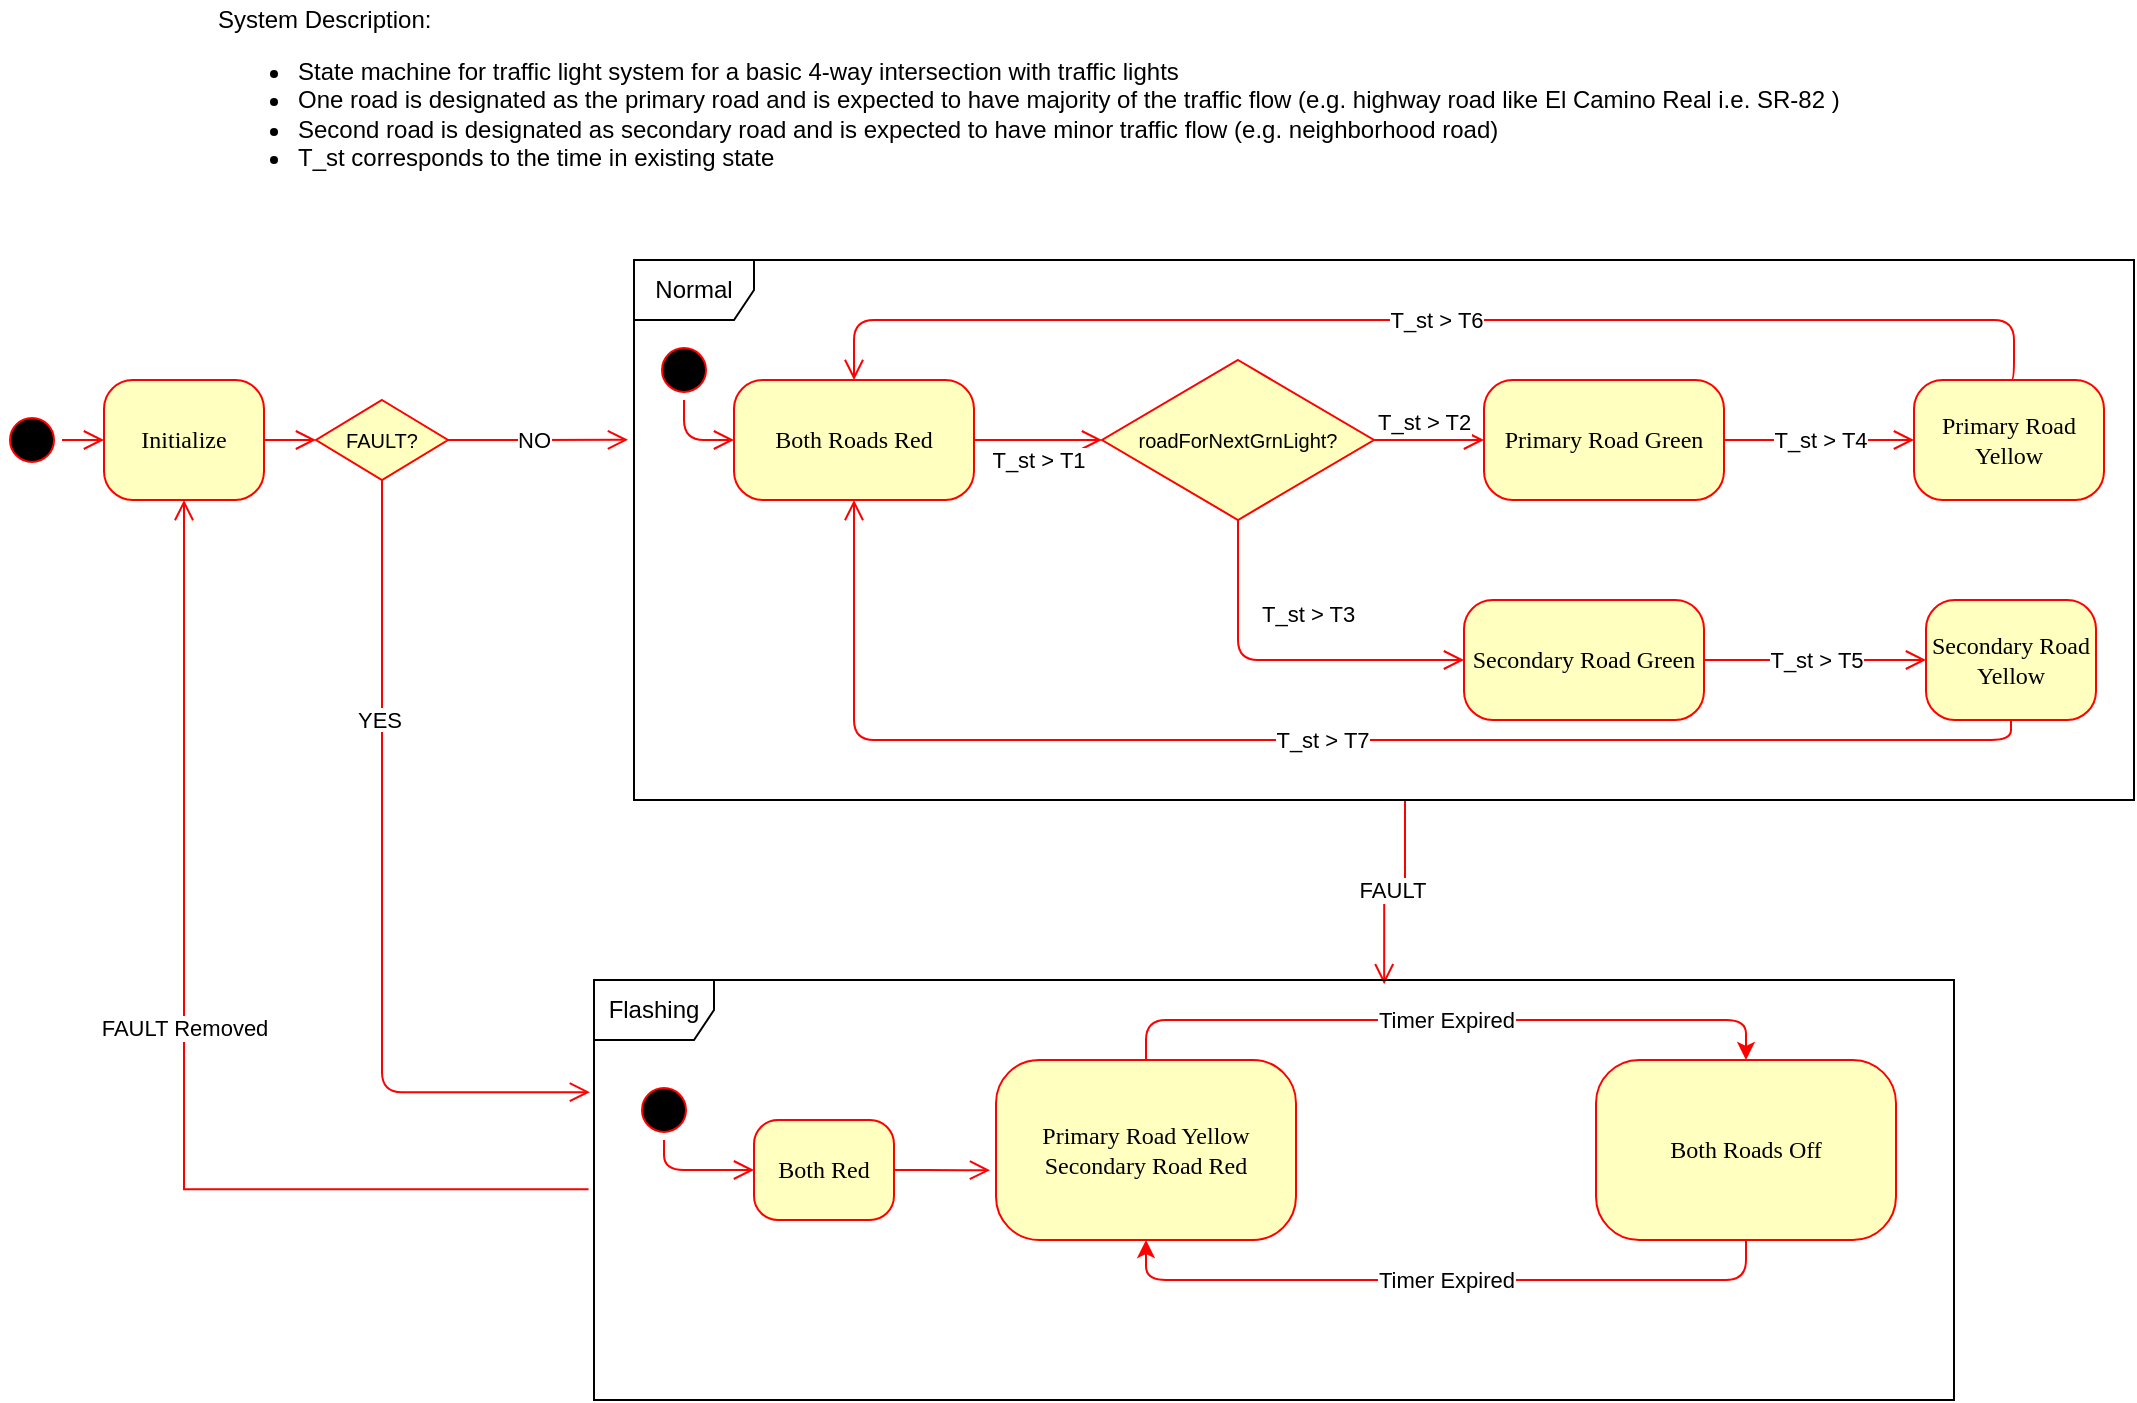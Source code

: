 <mxfile version="24.7.7" pages="2">
  <diagram name="Development" id="58cdce13-f638-feb5-8d6f-7d28b1aa9fa0">
    <mxGraphModel dx="1434" dy="738" grid="1" gridSize="10" guides="1" tooltips="1" connect="1" arrows="1" fold="1" page="1" pageScale="1" pageWidth="1100" pageHeight="850" background="none" math="0" shadow="0">
      <root>
        <mxCell id="0" />
        <mxCell id="1" parent="0" />
        <mxCell id="BRbZvfWua0Ed-t2ezXg7-1" value="System Description:&amp;nbsp;&lt;div&gt;&lt;ul&gt;&lt;li&gt;State machine for traffic light system for a basic 4-way intersection with traffic lights&lt;/li&gt;&lt;li&gt;One road is designated as the primary road and is expected to have majority of the traffic flow (e.g. highway road like El Camino Real i.e. SR-82 )&lt;/li&gt;&lt;li&gt;Second road is designated as secondary road and is expected to have minor traffic flow (e.g. neighborhood road)&lt;/li&gt;&lt;li&gt;T_st corresponds to the time in existing state&lt;/li&gt;&lt;/ul&gt;&lt;/div&gt;" style="text;html=1;align=left;verticalAlign=middle;whiteSpace=wrap;rounded=0;" parent="1" vertex="1">
          <mxGeometry x="130" y="20" width="850" height="100" as="geometry" />
        </mxCell>
        <mxCell id="BRbZvfWua0Ed-t2ezXg7-30" value="" style="edgeStyle=orthogonalEdgeStyle;html=1;verticalAlign=bottom;endArrow=open;endSize=8;strokeColor=#ff0000;rounded=0;entryX=0.581;entryY=0.01;entryDx=0;entryDy=0;entryPerimeter=0;exitX=0.514;exitY=1;exitDx=0;exitDy=0;exitPerimeter=0;" parent="1" source="jDH-KqwCGmMDvKW5Isui-21" target="BRbZvfWua0Ed-t2ezXg7-38" edge="1">
          <mxGeometry relative="1" as="geometry">
            <mxPoint x="643" y="470" as="targetPoint" />
            <mxPoint x="710" y="450" as="sourcePoint" />
          </mxGeometry>
        </mxCell>
        <mxCell id="BRbZvfWua0Ed-t2ezXg7-37" value="FAULT" style="edgeLabel;html=1;align=center;verticalAlign=middle;resizable=0;points=[];" parent="BRbZvfWua0Ed-t2ezXg7-30" vertex="1" connectable="0">
          <mxGeometry relative="1" as="geometry">
            <mxPoint as="offset" />
          </mxGeometry>
        </mxCell>
        <mxCell id="BRbZvfWua0Ed-t2ezXg7-31" value="FAULT Removed" style="edgeStyle=orthogonalEdgeStyle;html=1;verticalAlign=bottom;endArrow=open;endSize=8;strokeColor=#ff0000;rounded=0;entryX=0.5;entryY=1;entryDx=0;entryDy=0;exitX=-0.004;exitY=0.498;exitDx=0;exitDy=0;exitPerimeter=0;" parent="1" source="BRbZvfWua0Ed-t2ezXg7-38" target="jDH-KqwCGmMDvKW5Isui-2" edge="1">
          <mxGeometry relative="1" as="geometry">
            <mxPoint x="180" y="270" as="targetPoint" />
            <mxPoint x="653" y="431" as="sourcePoint" />
          </mxGeometry>
        </mxCell>
        <mxCell id="BRbZvfWua0Ed-t2ezXg7-38" value="Flashing" style="shape=umlFrame;whiteSpace=wrap;html=1;pointerEvents=0;" parent="1" vertex="1">
          <mxGeometry x="320" y="510" width="680" height="210" as="geometry" />
        </mxCell>
        <mxCell id="BRbZvfWua0Ed-t2ezXg7-45" value="Timer Expired" style="edgeStyle=orthogonalEdgeStyle;rounded=1;orthogonalLoop=1;jettySize=auto;html=1;curved=0;fillColor=#e51400;strokeColor=#ff0000;entryX=0.5;entryY=0;entryDx=0;entryDy=0;exitX=0.5;exitY=0;exitDx=0;exitDy=0;" parent="1" source="BRbZvfWua0Ed-t2ezXg7-39" target="BRbZvfWua0Ed-t2ezXg7-40" edge="1">
          <mxGeometry relative="1" as="geometry">
            <mxPoint x="791" y="595" as="targetPoint" />
          </mxGeometry>
        </mxCell>
        <mxCell id="BRbZvfWua0Ed-t2ezXg7-39" value="Primary Road Yellow&lt;div&gt;Secondary Road Red&lt;/div&gt;" style="rounded=1;whiteSpace=wrap;html=1;arcSize=24;fillColor=#ffffc0;strokeColor=#ff0000;shadow=0;comic=0;labelBackgroundColor=none;fontFamily=Verdana;fontSize=12;fontColor=#000000;align=center;" parent="1" vertex="1">
          <mxGeometry x="521" y="550" width="150" height="90" as="geometry" />
        </mxCell>
        <mxCell id="BRbZvfWua0Ed-t2ezXg7-40" value="Both Roads Off" style="rounded=1;whiteSpace=wrap;html=1;arcSize=24;fillColor=#ffffc0;strokeColor=#ff0000;shadow=0;comic=0;labelBackgroundColor=none;fontFamily=Verdana;fontSize=12;fontColor=#000000;align=center;" parent="1" vertex="1">
          <mxGeometry x="821" y="550" width="150" height="90" as="geometry" />
        </mxCell>
        <mxCell id="BRbZvfWua0Ed-t2ezXg7-46" value="Timer Expired" style="edgeStyle=orthogonalEdgeStyle;rounded=1;orthogonalLoop=1;jettySize=auto;html=1;curved=0;fillColor=#e51400;strokeColor=#ff0000;entryX=0.5;entryY=1;entryDx=0;entryDy=0;exitX=0.5;exitY=1;exitDx=0;exitDy=0;" parent="1" source="BRbZvfWua0Ed-t2ezXg7-40" target="BRbZvfWua0Ed-t2ezXg7-39" edge="1">
          <mxGeometry relative="1" as="geometry">
            <mxPoint x="606" y="560" as="sourcePoint" />
            <mxPoint x="906" y="560" as="targetPoint" />
          </mxGeometry>
        </mxCell>
        <mxCell id="BRbZvfWua0Ed-t2ezXg7-48" value="" style="ellipse;html=1;shape=startState;fillColor=#000000;strokeColor=#ff0000;" parent="1" vertex="1">
          <mxGeometry x="340" y="560" width="30" height="30" as="geometry" />
        </mxCell>
        <mxCell id="BRbZvfWua0Ed-t2ezXg7-49" value="" style="edgeStyle=orthogonalEdgeStyle;html=1;verticalAlign=bottom;endArrow=open;endSize=8;strokeColor=#ff0000;rounded=1;entryX=0;entryY=0.5;entryDx=0;entryDy=0;exitX=0.5;exitY=1;exitDx=0;exitDy=0;curved=0;" parent="1" source="BRbZvfWua0Ed-t2ezXg7-48" target="BRbZvfWua0Ed-t2ezXg7-50" edge="1">
          <mxGeometry relative="1" as="geometry">
            <mxPoint x="410" y="620" as="targetPoint" />
          </mxGeometry>
        </mxCell>
        <mxCell id="BRbZvfWua0Ed-t2ezXg7-50" value="Both Red" style="rounded=1;whiteSpace=wrap;html=1;arcSize=24;fillColor=#ffffc0;strokeColor=#ff0000;shadow=0;comic=0;labelBackgroundColor=none;fontFamily=Verdana;fontSize=12;fontColor=#000000;align=center;" parent="1" vertex="1">
          <mxGeometry x="400" y="580" width="70" height="50" as="geometry" />
        </mxCell>
        <mxCell id="BRbZvfWua0Ed-t2ezXg7-51" value="" style="edgeStyle=orthogonalEdgeStyle;html=1;verticalAlign=bottom;endArrow=open;endSize=8;strokeColor=#ff0000;rounded=1;entryX=-0.02;entryY=0.613;entryDx=0;entryDy=0;exitX=1;exitY=0.5;exitDx=0;exitDy=0;curved=0;entryPerimeter=0;" parent="1" source="BRbZvfWua0Ed-t2ezXg7-50" target="BRbZvfWua0Ed-t2ezXg7-39" edge="1">
          <mxGeometry relative="1" as="geometry">
            <mxPoint x="410" y="615" as="targetPoint" />
            <mxPoint x="365" y="600" as="sourcePoint" />
          </mxGeometry>
        </mxCell>
        <mxCell id="jDH-KqwCGmMDvKW5Isui-1" value="" style="ellipse;html=1;shape=startState;fillColor=#000000;strokeColor=#ff0000;rounded=1;shadow=0;comic=0;labelBackgroundColor=none;fontFamily=Verdana;fontSize=12;fontColor=#000000;align=center;direction=south;" parent="1" vertex="1">
          <mxGeometry x="24" y="225" width="30" height="30" as="geometry" />
        </mxCell>
        <mxCell id="jDH-KqwCGmMDvKW5Isui-2" value="Initialize" style="rounded=1;whiteSpace=wrap;html=1;arcSize=24;fillColor=#ffffc0;strokeColor=#ff0000;shadow=0;comic=0;labelBackgroundColor=none;fontFamily=Verdana;fontSize=12;fontColor=#000000;align=center;" parent="1" vertex="1">
          <mxGeometry x="75" y="210" width="80" height="60" as="geometry" />
        </mxCell>
        <mxCell id="jDH-KqwCGmMDvKW5Isui-3" value="&lt;span style=&quot;font-family: Helvetica; font-size: 11px; text-align: center; background-color: rgb(255, 255, 255);&quot;&gt;NO&lt;/span&gt;" style="edgeStyle=orthogonalEdgeStyle;html=1;exitX=1;exitY=0.5;labelBackgroundColor=none;endArrow=open;endSize=8;strokeColor=#ff0000;fontFamily=Verdana;fontSize=12;align=left;exitDx=0;exitDy=0;entryX=-0.004;entryY=0.333;entryDx=0;entryDy=0;entryPerimeter=0;" parent="1" source="LNLVfgId0lcRBu6n6SVY-3" target="jDH-KqwCGmMDvKW5Isui-21" edge="1">
          <mxGeometry x="-0.267" relative="1" as="geometry">
            <Array as="points">
              <mxPoint x="280" y="240" />
              <mxPoint x="280" y="240" />
            </Array>
            <mxPoint as="offset" />
          </mxGeometry>
        </mxCell>
        <mxCell id="jDH-KqwCGmMDvKW5Isui-4" style="edgeStyle=orthogonalEdgeStyle;html=1;labelBackgroundColor=none;endArrow=open;endSize=8;strokeColor=#ff0000;fontFamily=Verdana;fontSize=12;align=left;" parent="1" source="jDH-KqwCGmMDvKW5Isui-1" target="jDH-KqwCGmMDvKW5Isui-2" edge="1">
          <mxGeometry relative="1" as="geometry" />
        </mxCell>
        <mxCell id="jDH-KqwCGmMDvKW5Isui-5" value="Primary Road Green" style="rounded=1;whiteSpace=wrap;html=1;arcSize=24;fillColor=#ffffc0;strokeColor=#ff0000;shadow=0;comic=0;labelBackgroundColor=none;fontFamily=Verdana;fontSize=12;fontColor=#000000;align=center;" parent="1" vertex="1">
          <mxGeometry x="765" y="210" width="120" height="60" as="geometry" />
        </mxCell>
        <mxCell id="jDH-KqwCGmMDvKW5Isui-6" value="Primary Road Yellow" style="rounded=1;whiteSpace=wrap;html=1;arcSize=24;fillColor=#ffffc0;strokeColor=#ff0000;shadow=0;comic=0;labelBackgroundColor=none;fontFamily=Verdana;fontSize=12;fontColor=#000000;align=center;" parent="1" vertex="1">
          <mxGeometry x="980" y="210" width="95" height="60" as="geometry" />
        </mxCell>
        <mxCell id="jDH-KqwCGmMDvKW5Isui-7" value="Both Roads Red" style="rounded=1;whiteSpace=wrap;html=1;arcSize=24;fillColor=#ffffc0;strokeColor=#ff0000;shadow=0;comic=0;labelBackgroundColor=none;fontFamily=Verdana;fontSize=12;fontColor=#000000;align=center;" parent="1" vertex="1">
          <mxGeometry x="390" y="210" width="120" height="60" as="geometry" />
        </mxCell>
        <mxCell id="jDH-KqwCGmMDvKW5Isui-8" style="edgeStyle=orthogonalEdgeStyle;html=1;exitX=1;exitY=0.5;labelBackgroundColor=none;endArrow=open;endSize=8;strokeColor=#ff0000;fontFamily=Verdana;fontSize=12;align=left;exitDx=0;exitDy=0;entryX=0;entryY=0.5;entryDx=0;entryDy=0;" parent="1" source="jDH-KqwCGmMDvKW5Isui-7" target="jDH-KqwCGmMDvKW5Isui-18" edge="1">
          <mxGeometry relative="1" as="geometry">
            <Array as="points" />
            <mxPoint x="605" y="240" as="sourcePoint" />
            <mxPoint x="515" y="250" as="targetPoint" />
          </mxGeometry>
        </mxCell>
        <mxCell id="jDH-KqwCGmMDvKW5Isui-9" value="T_st &amp;gt; T1" style="edgeLabel;html=1;align=center;verticalAlign=middle;resizable=0;points=[];" parent="jDH-KqwCGmMDvKW5Isui-8" vertex="1" connectable="0">
          <mxGeometry relative="1" as="geometry">
            <mxPoint y="10" as="offset" />
          </mxGeometry>
        </mxCell>
        <mxCell id="jDH-KqwCGmMDvKW5Isui-10" style="edgeStyle=orthogonalEdgeStyle;html=1;exitX=0.5;exitY=0;labelBackgroundColor=none;endArrow=open;endSize=8;strokeColor=#ff0000;fontFamily=Verdana;fontSize=12;align=left;exitDx=0;exitDy=0;entryX=0.5;entryY=0;entryDx=0;entryDy=0;" parent="1" source="jDH-KqwCGmMDvKW5Isui-6" target="jDH-KqwCGmMDvKW5Isui-7" edge="1">
          <mxGeometry relative="1" as="geometry">
            <Array as="points">
              <mxPoint x="1030" y="210" />
              <mxPoint x="1030" y="180" />
              <mxPoint x="450" y="180" />
            </Array>
            <mxPoint x="485" y="270" as="sourcePoint" />
            <mxPoint x="545" y="210" as="targetPoint" />
          </mxGeometry>
        </mxCell>
        <mxCell id="jDH-KqwCGmMDvKW5Isui-11" value="T_st &amp;gt; T6" style="edgeLabel;html=1;align=center;verticalAlign=middle;resizable=0;points=[];" parent="jDH-KqwCGmMDvKW5Isui-10" vertex="1" connectable="0">
          <mxGeometry relative="1" as="geometry">
            <mxPoint as="offset" />
          </mxGeometry>
        </mxCell>
        <mxCell id="jDH-KqwCGmMDvKW5Isui-12" value="Secondary Road Green" style="rounded=1;whiteSpace=wrap;html=1;arcSize=24;fillColor=#ffffc0;strokeColor=#ff0000;shadow=0;comic=0;labelBackgroundColor=none;fontFamily=Verdana;fontSize=12;fontColor=#000000;align=center;" parent="1" vertex="1">
          <mxGeometry x="755" y="320" width="120" height="60" as="geometry" />
        </mxCell>
        <mxCell id="jDH-KqwCGmMDvKW5Isui-13" value="Secondary Road Yellow" style="rounded=1;whiteSpace=wrap;html=1;arcSize=24;fillColor=#ffffc0;strokeColor=#ff0000;shadow=0;comic=0;labelBackgroundColor=none;fontFamily=Verdana;fontSize=12;fontColor=#000000;align=center;" parent="1" vertex="1">
          <mxGeometry x="986" y="320" width="85" height="60" as="geometry" />
        </mxCell>
        <mxCell id="jDH-KqwCGmMDvKW5Isui-14" style="edgeStyle=orthogonalEdgeStyle;html=1;exitX=1;exitY=0.5;labelBackgroundColor=none;endArrow=open;endSize=8;strokeColor=#ff0000;fontFamily=Verdana;fontSize=12;align=left;exitDx=0;exitDy=0;entryX=0;entryY=0.5;entryDx=0;entryDy=0;" parent="1" source="jDH-KqwCGmMDvKW5Isui-12" target="jDH-KqwCGmMDvKW5Isui-13" edge="1">
          <mxGeometry relative="1" as="geometry">
            <Array as="points" />
            <mxPoint x="559" y="370" as="sourcePoint" />
            <mxPoint x="609" y="370" as="targetPoint" />
          </mxGeometry>
        </mxCell>
        <mxCell id="jDH-KqwCGmMDvKW5Isui-15" value="T_st &amp;gt; T5" style="edgeLabel;html=1;align=center;verticalAlign=middle;resizable=0;points=[];" parent="jDH-KqwCGmMDvKW5Isui-14" vertex="1" connectable="0">
          <mxGeometry relative="1" as="geometry">
            <mxPoint as="offset" />
          </mxGeometry>
        </mxCell>
        <mxCell id="jDH-KqwCGmMDvKW5Isui-16" style="edgeStyle=orthogonalEdgeStyle;html=1;exitX=0.5;exitY=1;labelBackgroundColor=none;endArrow=open;endSize=8;strokeColor=#ff0000;fontFamily=Verdana;fontSize=12;align=left;exitDx=0;exitDy=0;entryX=0.5;entryY=1;entryDx=0;entryDy=0;" parent="1" source="jDH-KqwCGmMDvKW5Isui-13" target="jDH-KqwCGmMDvKW5Isui-7" edge="1">
          <mxGeometry relative="1" as="geometry">
            <Array as="points" />
            <mxPoint x="550" y="260" as="sourcePoint" />
            <mxPoint x="600" y="260" as="targetPoint" />
          </mxGeometry>
        </mxCell>
        <mxCell id="jDH-KqwCGmMDvKW5Isui-17" value="T_st &amp;gt; T7" style="edgeLabel;html=1;align=center;verticalAlign=middle;resizable=0;points=[];" parent="jDH-KqwCGmMDvKW5Isui-16" vertex="1" connectable="0">
          <mxGeometry relative="1" as="geometry">
            <mxPoint as="offset" />
          </mxGeometry>
        </mxCell>
        <mxCell id="jDH-KqwCGmMDvKW5Isui-18" value="&lt;font style=&quot;font-size: 10px;&quot;&gt;roadForNextGrnLight?&lt;/font&gt;" style="rhombus;whiteSpace=wrap;html=1;fontColor=#000000;fillColor=#ffffc0;strokeColor=#ff0000;" parent="1" vertex="1">
          <mxGeometry x="574" y="200" width="136" height="80" as="geometry" />
        </mxCell>
        <mxCell id="jDH-KqwCGmMDvKW5Isui-19" value="&lt;span style=&quot;text-align: center;&quot;&gt;T_st &amp;gt; T2&lt;/span&gt;" style="edgeStyle=orthogonalEdgeStyle;html=1;align=left;verticalAlign=bottom;endArrow=open;endSize=8;strokeColor=#ff0000;rounded=0;entryX=0;entryY=0.5;entryDx=0;entryDy=0;" parent="1" source="jDH-KqwCGmMDvKW5Isui-18" target="jDH-KqwCGmMDvKW5Isui-5" edge="1">
          <mxGeometry x="-1" relative="1" as="geometry">
            <mxPoint x="755" y="240" as="targetPoint" />
          </mxGeometry>
        </mxCell>
        <mxCell id="jDH-KqwCGmMDvKW5Isui-20" value="&lt;span style=&quot;text-align: center;&quot;&gt;T_st &amp;gt; T3&lt;/span&gt;" style="edgeStyle=orthogonalEdgeStyle;html=1;align=left;verticalAlign=top;endArrow=open;endSize=8;strokeColor=#ff0000;rounded=1;entryX=0;entryY=0.5;entryDx=0;entryDy=0;curved=0;exitX=0.5;exitY=1;exitDx=0;exitDy=0;" parent="1" source="jDH-KqwCGmMDvKW5Isui-18" target="jDH-KqwCGmMDvKW5Isui-12" edge="1">
          <mxGeometry x="-0.634" y="10" relative="1" as="geometry">
            <mxPoint x="685" y="320" as="targetPoint" />
            <Array as="points">
              <mxPoint x="642" y="350" />
            </Array>
            <mxPoint as="offset" />
          </mxGeometry>
        </mxCell>
        <mxCell id="jDH-KqwCGmMDvKW5Isui-21" value="Normal" style="shape=umlFrame;whiteSpace=wrap;html=1;pointerEvents=0;" parent="1" vertex="1">
          <mxGeometry x="340" y="150" width="750" height="270" as="geometry" />
        </mxCell>
        <mxCell id="jDH-KqwCGmMDvKW5Isui-22" value="" style="ellipse;html=1;shape=startState;fillColor=#000000;strokeColor=#ff0000;" parent="1" vertex="1">
          <mxGeometry x="350" y="190" width="30" height="30" as="geometry" />
        </mxCell>
        <mxCell id="jDH-KqwCGmMDvKW5Isui-23" value="" style="edgeStyle=orthogonalEdgeStyle;html=1;verticalAlign=bottom;endArrow=open;endSize=8;strokeColor=#ff0000;rounded=1;entryX=0;entryY=0.5;entryDx=0;entryDy=0;exitX=0.5;exitY=1;exitDx=0;exitDy=0;curved=0;" parent="1" source="jDH-KqwCGmMDvKW5Isui-22" target="jDH-KqwCGmMDvKW5Isui-7" edge="1">
          <mxGeometry relative="1" as="geometry">
            <mxPoint x="395" y="299" as="targetPoint" />
          </mxGeometry>
        </mxCell>
        <mxCell id="jDH-KqwCGmMDvKW5Isui-24" value="t" style="edgeStyle=orthogonalEdgeStyle;html=1;exitX=1;exitY=0.5;labelBackgroundColor=none;endArrow=open;endSize=8;strokeColor=#ff0000;fontFamily=Verdana;fontSize=12;align=left;exitDx=0;exitDy=0;entryX=0;entryY=0.5;entryDx=0;entryDy=0;" parent="1" source="jDH-KqwCGmMDvKW5Isui-5" target="jDH-KqwCGmMDvKW5Isui-6" edge="1">
          <mxGeometry relative="1" as="geometry">
            <Array as="points" />
            <mxPoint x="885" y="360" as="sourcePoint" />
            <mxPoint x="996" y="360" as="targetPoint" />
          </mxGeometry>
        </mxCell>
        <mxCell id="jDH-KqwCGmMDvKW5Isui-25" value="T_st &amp;gt; T4" style="edgeLabel;html=1;align=center;verticalAlign=middle;resizable=0;points=[];" parent="jDH-KqwCGmMDvKW5Isui-24" vertex="1" connectable="0">
          <mxGeometry relative="1" as="geometry">
            <mxPoint as="offset" />
          </mxGeometry>
        </mxCell>
        <mxCell id="LNLVfgId0lcRBu6n6SVY-4" value="" style="edgeStyle=orthogonalEdgeStyle;html=1;exitX=1;exitY=0.5;labelBackgroundColor=none;endArrow=open;endSize=8;strokeColor=#ff0000;fontFamily=Verdana;fontSize=12;align=left;exitDx=0;exitDy=0;entryX=0;entryY=0.5;entryDx=0;entryDy=0;" edge="1" parent="1" source="jDH-KqwCGmMDvKW5Isui-2" target="LNLVfgId0lcRBu6n6SVY-3">
          <mxGeometry x="-0.44" relative="1" as="geometry">
            <Array as="points" />
            <mxPoint x="-1" as="offset" />
            <mxPoint x="180" y="240" as="sourcePoint" />
            <mxPoint x="317" y="240" as="targetPoint" />
          </mxGeometry>
        </mxCell>
        <mxCell id="LNLVfgId0lcRBu6n6SVY-3" value="&lt;font style=&quot;font-size: 10px;&quot;&gt;FAULT?&lt;/font&gt;" style="rhombus;whiteSpace=wrap;html=1;fontColor=#000000;fillColor=#ffffc0;strokeColor=#ff0000;" vertex="1" parent="1">
          <mxGeometry x="181" y="220" width="66" height="40" as="geometry" />
        </mxCell>
        <mxCell id="LNLVfgId0lcRBu6n6SVY-7" value="&lt;span style=&quot;font-family: Helvetica; font-size: 11px; text-align: center; background-color: rgb(255, 255, 255);&quot;&gt;YES&lt;/span&gt;" style="edgeStyle=orthogonalEdgeStyle;html=1;exitX=0.5;exitY=1;labelBackgroundColor=none;endArrow=open;endSize=8;strokeColor=#ff0000;fontFamily=Verdana;fontSize=12;align=left;exitDx=0;exitDy=0;entryX=-0.003;entryY=0.267;entryDx=0;entryDy=0;entryPerimeter=0;" edge="1" parent="1" source="LNLVfgId0lcRBu6n6SVY-3" target="BRbZvfWua0Ed-t2ezXg7-38">
          <mxGeometry x="-0.415" y="-14" relative="1" as="geometry">
            <Array as="points">
              <mxPoint x="214" y="566" />
            </Array>
            <mxPoint as="offset" />
            <mxPoint x="257" y="250" as="sourcePoint" />
            <mxPoint x="347" y="250" as="targetPoint" />
          </mxGeometry>
        </mxCell>
      </root>
    </mxGraphModel>
  </diagram>
  <diagram name="TrafficLight_v1.0.0" id="o9gIGF37k6jqkOas-4De">
    <mxGraphModel dx="1434" dy="738" grid="0" gridSize="10" guides="1" tooltips="1" connect="1" arrows="1" fold="1" page="1" pageScale="1" pageWidth="1100" pageHeight="850" background="none" math="0" shadow="0">
      <root>
        <mxCell id="3vCllr6LxMNnYbpR1g6r-0" />
        <mxCell id="3vCllr6LxMNnYbpR1g6r-1" parent="3vCllr6LxMNnYbpR1g6r-0" />
        <mxCell id="3vCllr6LxMNnYbpR1g6r-2" value="" style="ellipse;html=1;shape=startState;fillColor=#000000;strokeColor=#ff0000;rounded=1;shadow=0;comic=0;labelBackgroundColor=none;fontFamily=Verdana;fontSize=12;fontColor=#000000;align=center;direction=south;" parent="3vCllr6LxMNnYbpR1g6r-1" vertex="1">
          <mxGeometry x="40" y="225" width="30" height="30" as="geometry" />
        </mxCell>
        <mxCell id="3vCllr6LxMNnYbpR1g6r-3" value="Initialize" style="rounded=1;whiteSpace=wrap;html=1;arcSize=24;fillColor=#ffffc0;strokeColor=#ff0000;shadow=0;comic=0;labelBackgroundColor=none;fontFamily=Verdana;fontSize=12;fontColor=#000000;align=center;" parent="3vCllr6LxMNnYbpR1g6r-1" vertex="1">
          <mxGeometry x="100" y="210" width="80" height="60" as="geometry" />
        </mxCell>
        <mxCell id="3vCllr6LxMNnYbpR1g6r-4" value="&lt;span style=&quot;font-family: Helvetica; font-size: 11px; text-align: center; background-color: rgb(255, 255, 255);&quot;&gt;T_st &amp;gt; T_init&lt;/span&gt;" style="edgeStyle=orthogonalEdgeStyle;html=1;exitX=1;exitY=0.5;labelBackgroundColor=none;endArrow=open;endSize=8;strokeColor=#ff0000;fontFamily=Verdana;fontSize=12;align=left;exitDx=0;exitDy=0;entryX=0.003;entryY=0.335;entryDx=0;entryDy=0;entryPerimeter=0;" parent="3vCllr6LxMNnYbpR1g6r-1" source="3vCllr6LxMNnYbpR1g6r-3" target="3vCllr6LxMNnYbpR1g6r-25" edge="1">
          <mxGeometry x="-0.44" relative="1" as="geometry">
            <Array as="points" />
            <mxPoint x="-1" as="offset" />
          </mxGeometry>
        </mxCell>
        <mxCell id="3vCllr6LxMNnYbpR1g6r-5" style="edgeStyle=orthogonalEdgeStyle;html=1;labelBackgroundColor=none;endArrow=open;endSize=8;strokeColor=#ff0000;fontFamily=Verdana;fontSize=12;align=left;" parent="3vCllr6LxMNnYbpR1g6r-1" source="3vCllr6LxMNnYbpR1g6r-2" target="3vCllr6LxMNnYbpR1g6r-3" edge="1">
          <mxGeometry relative="1" as="geometry" />
        </mxCell>
        <mxCell id="3vCllr6LxMNnYbpR1g6r-6" value="System Description:&amp;nbsp;&lt;div&gt;&lt;ul&gt;&lt;li&gt;State machine for traffic light system for a basic 4-way intersection with traffic lights&lt;/li&gt;&lt;li&gt;One road is designated as the primary road and is expected to have majority of the traffic flow (e.g. highway road like El Camino Real i.e. SR-82 )&lt;/li&gt;&lt;li&gt;Second road is designated as secondary road and is expected to have minor traffic flow (e.g. neighborhood road)&lt;/li&gt;&lt;li&gt;T_st corresponds to the time in existing state&lt;/li&gt;&lt;/ul&gt;&lt;/div&gt;" style="text;html=1;align=left;verticalAlign=middle;whiteSpace=wrap;rounded=0;" parent="3vCllr6LxMNnYbpR1g6r-1" vertex="1">
          <mxGeometry x="130" y="20" width="840" height="100" as="geometry" />
        </mxCell>
        <mxCell id="3vCllr6LxMNnYbpR1g6r-7" value="Primary Road Green" style="rounded=1;whiteSpace=wrap;html=1;arcSize=24;fillColor=#ffffc0;strokeColor=#ff0000;shadow=0;comic=0;labelBackgroundColor=none;fontFamily=Verdana;fontSize=12;fontColor=#000000;align=center;" parent="3vCllr6LxMNnYbpR1g6r-1" vertex="1">
          <mxGeometry x="765" y="210" width="120" height="60" as="geometry" />
        </mxCell>
        <mxCell id="3vCllr6LxMNnYbpR1g6r-8" value="Primary Road Yellow" style="rounded=1;whiteSpace=wrap;html=1;arcSize=24;fillColor=#ffffc0;strokeColor=#ff0000;shadow=0;comic=0;labelBackgroundColor=none;fontFamily=Verdana;fontSize=12;fontColor=#000000;align=center;" parent="3vCllr6LxMNnYbpR1g6r-1" vertex="1">
          <mxGeometry x="980" y="210" width="95" height="60" as="geometry" />
        </mxCell>
        <mxCell id="3vCllr6LxMNnYbpR1g6r-9" value="Both Roads Red" style="rounded=1;whiteSpace=wrap;html=1;arcSize=24;fillColor=#ffffc0;strokeColor=#ff0000;shadow=0;comic=0;labelBackgroundColor=none;fontFamily=Verdana;fontSize=12;fontColor=#000000;align=center;" parent="3vCllr6LxMNnYbpR1g6r-1" vertex="1">
          <mxGeometry x="390" y="210" width="120" height="60" as="geometry" />
        </mxCell>
        <mxCell id="3vCllr6LxMNnYbpR1g6r-10" style="edgeStyle=orthogonalEdgeStyle;html=1;exitX=1;exitY=0.5;labelBackgroundColor=none;endArrow=open;endSize=8;strokeColor=#ff0000;fontFamily=Verdana;fontSize=12;align=left;exitDx=0;exitDy=0;entryX=0;entryY=0.5;entryDx=0;entryDy=0;" parent="3vCllr6LxMNnYbpR1g6r-1" source="3vCllr6LxMNnYbpR1g6r-9" target="3vCllr6LxMNnYbpR1g6r-22" edge="1">
          <mxGeometry relative="1" as="geometry">
            <Array as="points" />
            <mxPoint x="605" y="240" as="sourcePoint" />
            <mxPoint x="515" y="250" as="targetPoint" />
          </mxGeometry>
        </mxCell>
        <mxCell id="3vCllr6LxMNnYbpR1g6r-11" value="T_st &amp;gt; T1" style="edgeLabel;html=1;align=center;verticalAlign=middle;resizable=0;points=[];" parent="3vCllr6LxMNnYbpR1g6r-10" vertex="1" connectable="0">
          <mxGeometry relative="1" as="geometry">
            <mxPoint y="10" as="offset" />
          </mxGeometry>
        </mxCell>
        <mxCell id="3vCllr6LxMNnYbpR1g6r-14" style="edgeStyle=orthogonalEdgeStyle;html=1;exitX=0.5;exitY=0;labelBackgroundColor=none;endArrow=open;endSize=8;strokeColor=#ff0000;fontFamily=Verdana;fontSize=12;align=left;exitDx=0;exitDy=0;entryX=0.5;entryY=0;entryDx=0;entryDy=0;" parent="3vCllr6LxMNnYbpR1g6r-1" source="3vCllr6LxMNnYbpR1g6r-8" target="3vCllr6LxMNnYbpR1g6r-9" edge="1">
          <mxGeometry relative="1" as="geometry">
            <Array as="points">
              <mxPoint x="1030" y="210" />
              <mxPoint x="1030" y="180" />
              <mxPoint x="450" y="180" />
            </Array>
            <mxPoint x="485" y="270" as="sourcePoint" />
            <mxPoint x="545" y="210" as="targetPoint" />
          </mxGeometry>
        </mxCell>
        <mxCell id="3vCllr6LxMNnYbpR1g6r-15" value="T_st &amp;gt; T6" style="edgeLabel;html=1;align=center;verticalAlign=middle;resizable=0;points=[];" parent="3vCllr6LxMNnYbpR1g6r-14" vertex="1" connectable="0">
          <mxGeometry relative="1" as="geometry">
            <mxPoint as="offset" />
          </mxGeometry>
        </mxCell>
        <mxCell id="3vCllr6LxMNnYbpR1g6r-16" value="Secondary Road Green" style="rounded=1;whiteSpace=wrap;html=1;arcSize=24;fillColor=#ffffc0;strokeColor=#ff0000;shadow=0;comic=0;labelBackgroundColor=none;fontFamily=Verdana;fontSize=12;fontColor=#000000;align=center;" parent="3vCllr6LxMNnYbpR1g6r-1" vertex="1">
          <mxGeometry x="755" y="320" width="120" height="60" as="geometry" />
        </mxCell>
        <mxCell id="3vCllr6LxMNnYbpR1g6r-17" value="Secondary Road Yellow" style="rounded=1;whiteSpace=wrap;html=1;arcSize=24;fillColor=#ffffc0;strokeColor=#ff0000;shadow=0;comic=0;labelBackgroundColor=none;fontFamily=Verdana;fontSize=12;fontColor=#000000;align=center;" parent="3vCllr6LxMNnYbpR1g6r-1" vertex="1">
          <mxGeometry x="986" y="320" width="85" height="60" as="geometry" />
        </mxCell>
        <mxCell id="3vCllr6LxMNnYbpR1g6r-18" style="edgeStyle=orthogonalEdgeStyle;html=1;exitX=1;exitY=0.5;labelBackgroundColor=none;endArrow=open;endSize=8;strokeColor=#ff0000;fontFamily=Verdana;fontSize=12;align=left;exitDx=0;exitDy=0;entryX=0;entryY=0.5;entryDx=0;entryDy=0;" parent="3vCllr6LxMNnYbpR1g6r-1" source="3vCllr6LxMNnYbpR1g6r-16" target="3vCllr6LxMNnYbpR1g6r-17" edge="1">
          <mxGeometry relative="1" as="geometry">
            <Array as="points" />
            <mxPoint x="559" y="370" as="sourcePoint" />
            <mxPoint x="609" y="370" as="targetPoint" />
          </mxGeometry>
        </mxCell>
        <mxCell id="3vCllr6LxMNnYbpR1g6r-19" value="T_st &amp;gt; T5" style="edgeLabel;html=1;align=center;verticalAlign=middle;resizable=0;points=[];" parent="3vCllr6LxMNnYbpR1g6r-18" vertex="1" connectable="0">
          <mxGeometry relative="1" as="geometry">
            <mxPoint as="offset" />
          </mxGeometry>
        </mxCell>
        <mxCell id="3vCllr6LxMNnYbpR1g6r-20" style="edgeStyle=orthogonalEdgeStyle;html=1;exitX=0.5;exitY=1;labelBackgroundColor=none;endArrow=open;endSize=8;strokeColor=#ff0000;fontFamily=Verdana;fontSize=12;align=left;exitDx=0;exitDy=0;entryX=0.5;entryY=1;entryDx=0;entryDy=0;" parent="3vCllr6LxMNnYbpR1g6r-1" source="3vCllr6LxMNnYbpR1g6r-17" target="3vCllr6LxMNnYbpR1g6r-9" edge="1">
          <mxGeometry relative="1" as="geometry">
            <Array as="points" />
            <mxPoint x="550" y="260" as="sourcePoint" />
            <mxPoint x="600" y="260" as="targetPoint" />
          </mxGeometry>
        </mxCell>
        <mxCell id="3vCllr6LxMNnYbpR1g6r-21" value="T_st &amp;gt; T7" style="edgeLabel;html=1;align=center;verticalAlign=middle;resizable=0;points=[];" parent="3vCllr6LxMNnYbpR1g6r-20" vertex="1" connectable="0">
          <mxGeometry relative="1" as="geometry">
            <mxPoint as="offset" />
          </mxGeometry>
        </mxCell>
        <mxCell id="3vCllr6LxMNnYbpR1g6r-22" value="&lt;font style=&quot;font-size: 10px;&quot;&gt;roadForNextGrnLight?&lt;/font&gt;" style="rhombus;whiteSpace=wrap;html=1;fontColor=#000000;fillColor=#ffffc0;strokeColor=#ff0000;" parent="3vCllr6LxMNnYbpR1g6r-1" vertex="1">
          <mxGeometry x="574" y="200" width="136" height="80" as="geometry" />
        </mxCell>
        <mxCell id="3vCllr6LxMNnYbpR1g6r-23" value="&lt;span style=&quot;text-align: center;&quot;&gt;T_st &amp;gt; T2&lt;/span&gt;" style="edgeStyle=orthogonalEdgeStyle;html=1;align=left;verticalAlign=bottom;endArrow=open;endSize=8;strokeColor=#ff0000;rounded=0;entryX=0;entryY=0.5;entryDx=0;entryDy=0;" parent="3vCllr6LxMNnYbpR1g6r-1" source="3vCllr6LxMNnYbpR1g6r-22" target="3vCllr6LxMNnYbpR1g6r-7" edge="1">
          <mxGeometry x="-1" relative="1" as="geometry">
            <mxPoint x="755" y="240" as="targetPoint" />
          </mxGeometry>
        </mxCell>
        <mxCell id="3vCllr6LxMNnYbpR1g6r-24" value="&lt;span style=&quot;text-align: center;&quot;&gt;T_st &amp;gt; T3&lt;/span&gt;" style="edgeStyle=orthogonalEdgeStyle;html=1;align=left;verticalAlign=top;endArrow=open;endSize=8;strokeColor=#ff0000;rounded=1;entryX=0;entryY=0.5;entryDx=0;entryDy=0;curved=0;exitX=0.5;exitY=1;exitDx=0;exitDy=0;" parent="3vCllr6LxMNnYbpR1g6r-1" source="3vCllr6LxMNnYbpR1g6r-22" target="3vCllr6LxMNnYbpR1g6r-16" edge="1">
          <mxGeometry x="-0.634" y="10" relative="1" as="geometry">
            <mxPoint x="685" y="320" as="targetPoint" />
            <Array as="points">
              <mxPoint x="642" y="350" />
            </Array>
            <mxPoint as="offset" />
          </mxGeometry>
        </mxCell>
        <mxCell id="3vCllr6LxMNnYbpR1g6r-25" value="Normal" style="shape=umlFrame;whiteSpace=wrap;html=1;pointerEvents=0;" parent="3vCllr6LxMNnYbpR1g6r-1" vertex="1">
          <mxGeometry x="320" y="150" width="770" height="270" as="geometry" />
        </mxCell>
        <mxCell id="3vCllr6LxMNnYbpR1g6r-26" value="" style="ellipse;html=1;shape=startState;fillColor=#000000;strokeColor=#ff0000;" parent="3vCllr6LxMNnYbpR1g6r-1" vertex="1">
          <mxGeometry x="350" y="190" width="30" height="30" as="geometry" />
        </mxCell>
        <mxCell id="3vCllr6LxMNnYbpR1g6r-27" value="" style="edgeStyle=orthogonalEdgeStyle;html=1;verticalAlign=bottom;endArrow=open;endSize=8;strokeColor=#ff0000;rounded=1;entryX=0;entryY=0.5;entryDx=0;entryDy=0;exitX=0.5;exitY=1;exitDx=0;exitDy=0;curved=0;" parent="3vCllr6LxMNnYbpR1g6r-1" source="3vCllr6LxMNnYbpR1g6r-26" target="3vCllr6LxMNnYbpR1g6r-9" edge="1">
          <mxGeometry relative="1" as="geometry">
            <mxPoint x="395" y="299" as="targetPoint" />
          </mxGeometry>
        </mxCell>
        <mxCell id="IduEJ0krSf0QHvikG718-2" value="t" style="edgeStyle=orthogonalEdgeStyle;html=1;exitX=1;exitY=0.5;labelBackgroundColor=none;endArrow=open;endSize=8;strokeColor=#ff0000;fontFamily=Verdana;fontSize=12;align=left;exitDx=0;exitDy=0;entryX=0;entryY=0.5;entryDx=0;entryDy=0;" parent="3vCllr6LxMNnYbpR1g6r-1" source="3vCllr6LxMNnYbpR1g6r-7" target="3vCllr6LxMNnYbpR1g6r-8" edge="1">
          <mxGeometry relative="1" as="geometry">
            <Array as="points" />
            <mxPoint x="885" y="360" as="sourcePoint" />
            <mxPoint x="996" y="360" as="targetPoint" />
          </mxGeometry>
        </mxCell>
        <mxCell id="IduEJ0krSf0QHvikG718-3" value="T_st &amp;gt; T4" style="edgeLabel;html=1;align=center;verticalAlign=middle;resizable=0;points=[];" parent="IduEJ0krSf0QHvikG718-2" vertex="1" connectable="0">
          <mxGeometry relative="1" as="geometry">
            <mxPoint as="offset" />
          </mxGeometry>
        </mxCell>
      </root>
    </mxGraphModel>
  </diagram>
</mxfile>
